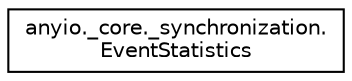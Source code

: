 digraph "Graphical Class Hierarchy"
{
 // LATEX_PDF_SIZE
  edge [fontname="Helvetica",fontsize="10",labelfontname="Helvetica",labelfontsize="10"];
  node [fontname="Helvetica",fontsize="10",shape=record];
  rankdir="LR";
  Node0 [label="anyio._core._synchronization.\lEventStatistics",height=0.2,width=0.4,color="black", fillcolor="white", style="filled",URL="$classanyio_1_1__core_1_1__synchronization_1_1EventStatistics.html",tooltip=" "];
}
